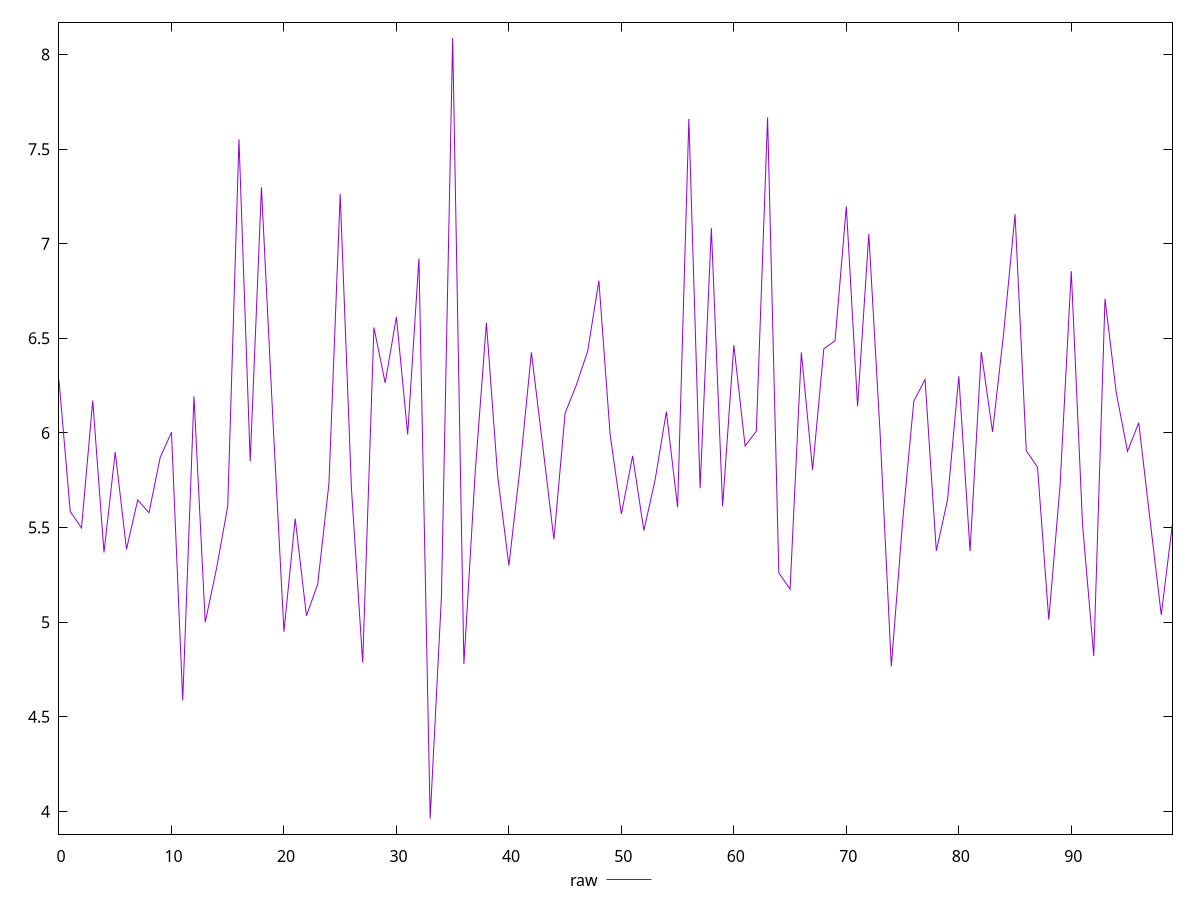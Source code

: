 reset

$raw <<EOF
0 6.2779
1 5.5849
2 5.4981
3 6.171
4 5.3682
5 5.8987
6 5.385000000000001
7 5.6461
8 5.5784
9 5.8715
10 6.0034
11 4.5858
12 6.193899999999999
13 4.9995
14 5.2822000000000005
15 5.6117
16 7.5518
17 5.8497
18 7.298
19 6.090799999999999
20 4.9498999999999995
21 5.5474000000000006
22 5.0337
23 5.2011
24 5.7321
25 7.2621
26 5.7072
27 4.7863
28 6.5573
29 6.2646
30 6.613599999999999
31 5.9919
32 6.9219
33 3.9623
34 5.1324000000000005
35 8.087900000000001
36 4.7791999999999994
37 5.7896
38 6.582300000000001
39 5.7734000000000005
40 5.3
41 5.8204
42 6.4259
43 5.936300000000001
44 5.437600000000001
45 6.105300000000001
46 6.253900000000001
47 6.4317
48 6.8049
49 5.9915
50 5.5716
51 5.8788
52 5.4843
53 5.7522
54 6.112399999999999
55 5.6076999999999995
56 7.6595
57 5.708500000000001
58 7.0823
59 5.6123
60 6.4638
61 5.9311
62 6.009200000000001
63 7.6672
64 5.2606
65 5.173900000000001
66 6.426100000000001
67 5.8057
68 6.4449000000000005
69 6.487699999999999
70 7.1975
71 6.1414
72 7.0517
73 6.0023
74 4.7657
75 5.528
76 6.1685
77 6.2822
78 5.3769
79 5.6464
80 6.3
81 5.3759
82 6.427999999999999
83 6.005599999999999
84 6.5344
85 7.1559
86 5.905899999999999
87 5.819100000000001
88 5.0131
89 5.7189
90 6.854900000000001
91 5.5191
92 4.8206999999999995
93 6.7089
94 6.2127
95 5.9033
96 6.0537
97 5.5425
98 5.0387
99 5.5226999999999995
EOF

set key outside below
set xrange [0:99]
set yrange [3.879788:8.170412]
set terminal svg size 640, 490 enhanced background rgb 'white'
set output "report_00007_2020-12-11T15:55:29.892Z/network-server-latency/samples/pages+cached+noexternal+nosvg/raw/values.svg"

plot $raw title "raw" with line

reset
